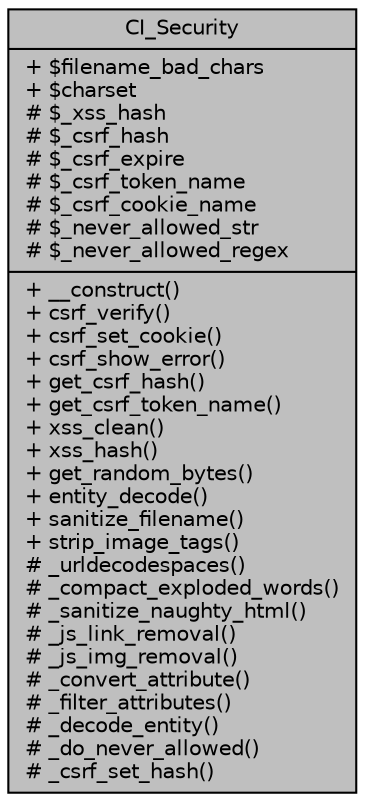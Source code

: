 digraph "CI_Security"
{
 // LATEX_PDF_SIZE
  edge [fontname="Helvetica",fontsize="10",labelfontname="Helvetica",labelfontsize="10"];
  node [fontname="Helvetica",fontsize="10",shape=record];
  Node2 [label="{CI_Security\n|+ $filename_bad_chars\l+ $charset\l# $_xss_hash\l# $_csrf_hash\l# $_csrf_expire\l# $_csrf_token_name\l# $_csrf_cookie_name\l# $_never_allowed_str\l# $_never_allowed_regex\l|+ __construct()\l+ csrf_verify()\l+ csrf_set_cookie()\l+ csrf_show_error()\l+ get_csrf_hash()\l+ get_csrf_token_name()\l+ xss_clean()\l+ xss_hash()\l+ get_random_bytes()\l+ entity_decode()\l+ sanitize_filename()\l+ strip_image_tags()\l# _urldecodespaces()\l# _compact_exploded_words()\l# _sanitize_naughty_html()\l# _js_link_removal()\l# _js_img_removal()\l# _convert_attribute()\l# _filter_attributes()\l# _decode_entity()\l# _do_never_allowed()\l# _csrf_set_hash()\l}",height=0.2,width=0.4,color="black", fillcolor="grey75", style="filled", fontcolor="black",tooltip=" "];
}
